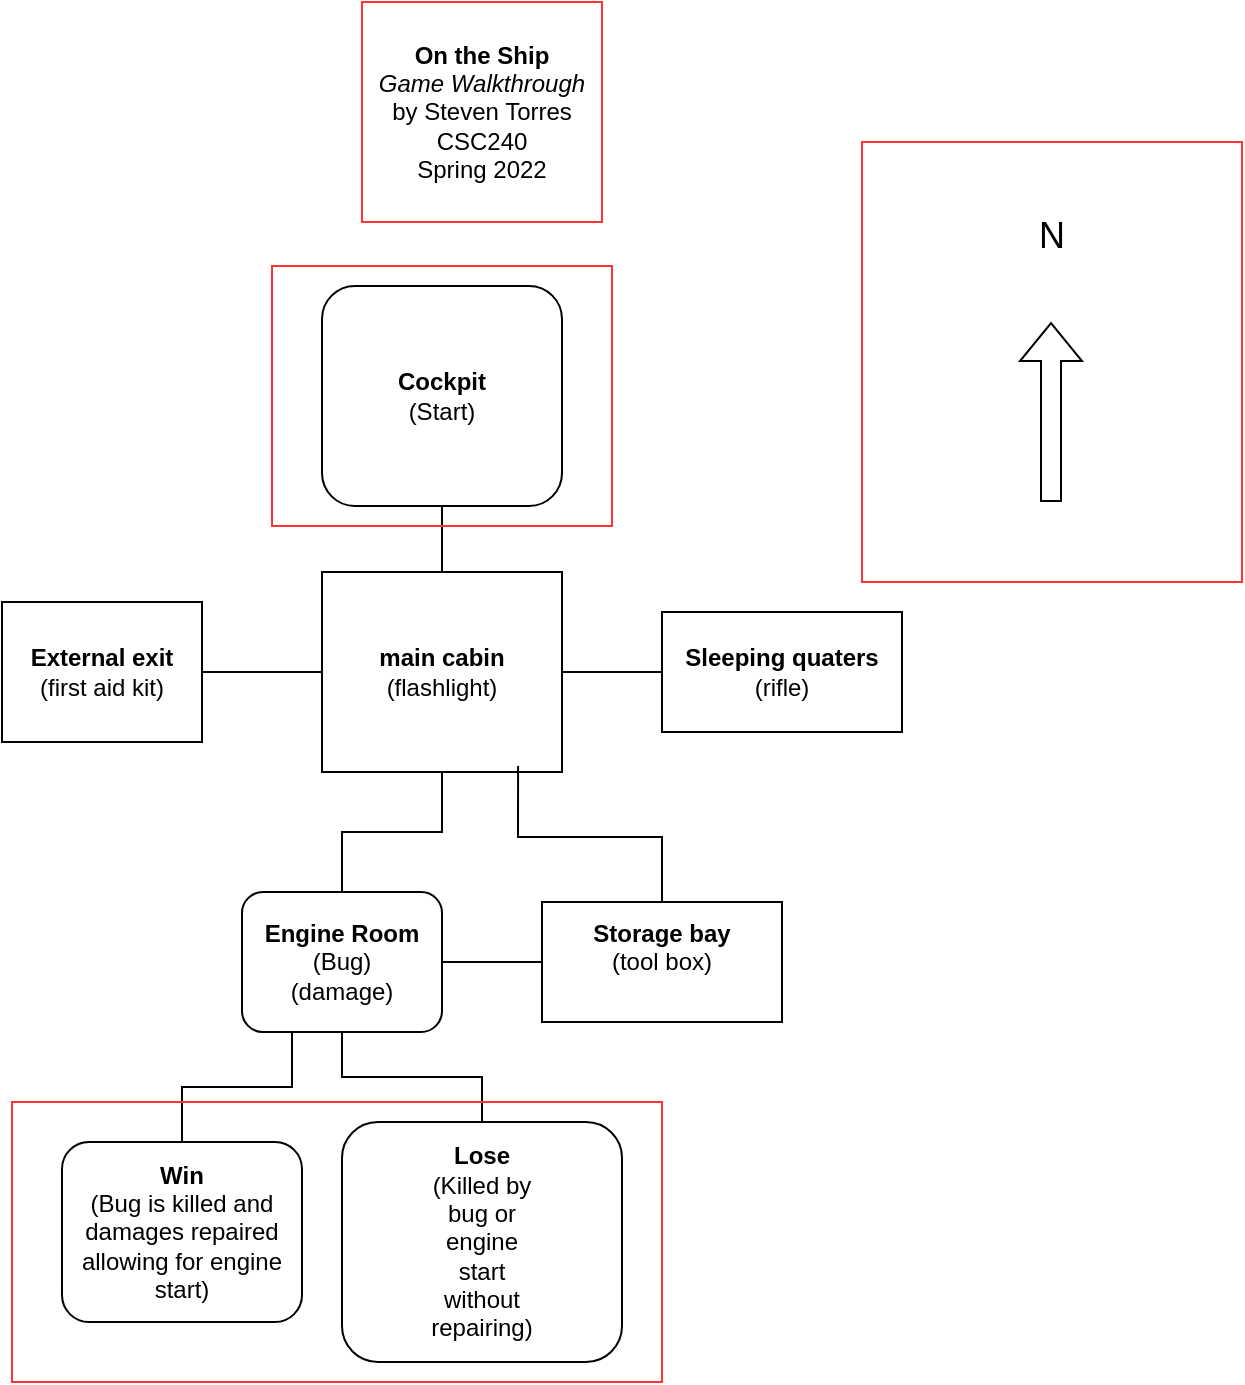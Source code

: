 <mxfile version="17.2.3" type="device"><diagram id="z0-k2eOMIfzjox1JOr4Q" name="Page-1"><mxGraphModel dx="782" dy="507" grid="1" gridSize="10" guides="1" tooltips="1" connect="1" arrows="1" fold="1" page="1" pageScale="1" pageWidth="850" pageHeight="1100" math="0" shadow="0"><root><mxCell id="0"/><mxCell id="1" parent="0"/><mxCell id="-Wpi-sMzCow2_a6ESnjC-40" value="" style="edgeStyle=orthogonalEdgeStyle;rounded=0;orthogonalLoop=1;jettySize=auto;html=1;endArrow=none;endFill=0;" parent="1" source="-Wpi-sMzCow2_a6ESnjC-2" target="-Wpi-sMzCow2_a6ESnjC-3" edge="1"><mxGeometry relative="1" as="geometry"/></mxCell><mxCell id="-Wpi-sMzCow2_a6ESnjC-2" value="&lt;div&gt;&lt;b&gt;Cockpit&lt;/b&gt;&lt;/div&gt;&lt;div&gt;(Start)&lt;br&gt;&lt;/div&gt;" style="rounded=1;whiteSpace=wrap;html=1;" parent="1" vertex="1"><mxGeometry x="350" y="162" width="120" height="110" as="geometry"/></mxCell><mxCell id="-Wpi-sMzCow2_a6ESnjC-3" value="&lt;div&gt;&lt;b&gt;main cabin&lt;/b&gt;&lt;/div&gt;&lt;div&gt;(flashlight)&lt;br&gt;&lt;/div&gt;" style="rounded=0;whiteSpace=wrap;html=1;" parent="1" vertex="1"><mxGeometry x="350" y="305" width="120" height="100" as="geometry"/></mxCell><mxCell id="-Wpi-sMzCow2_a6ESnjC-35" value="" style="edgeStyle=orthogonalEdgeStyle;rounded=0;orthogonalLoop=1;jettySize=auto;html=1;endArrow=none;endFill=0;" parent="1" source="-Wpi-sMzCow2_a6ESnjC-4" target="-Wpi-sMzCow2_a6ESnjC-3" edge="1"><mxGeometry relative="1" as="geometry"/></mxCell><mxCell id="-Wpi-sMzCow2_a6ESnjC-4" value="&lt;div&gt;&lt;b&gt;Sleeping quaters&lt;/b&gt;&lt;/div&gt;&lt;div&gt;(rifle)&lt;br&gt;&lt;/div&gt;" style="rounded=0;whiteSpace=wrap;html=1;" parent="1" vertex="1"><mxGeometry x="520" y="325" width="120" height="60" as="geometry"/></mxCell><mxCell id="-Wpi-sMzCow2_a6ESnjC-32" value="" style="edgeStyle=orthogonalEdgeStyle;rounded=0;orthogonalLoop=1;jettySize=auto;html=1;endArrow=none;endFill=0;" parent="1" source="-Wpi-sMzCow2_a6ESnjC-7" target="-Wpi-sMzCow2_a6ESnjC-17" edge="1"><mxGeometry relative="1" as="geometry"/></mxCell><mxCell id="-Wpi-sMzCow2_a6ESnjC-33" value="" style="edgeStyle=orthogonalEdgeStyle;rounded=0;orthogonalLoop=1;jettySize=auto;html=1;endArrow=none;endFill=0;entryX=0.817;entryY=0.97;entryDx=0;entryDy=0;entryPerimeter=0;" parent="1" source="-Wpi-sMzCow2_a6ESnjC-7" target="-Wpi-sMzCow2_a6ESnjC-3" edge="1"><mxGeometry relative="1" as="geometry"/></mxCell><mxCell id="-Wpi-sMzCow2_a6ESnjC-7" value="&lt;div&gt;&lt;b&gt;Storage bay&lt;/b&gt;&lt;/div&gt;&lt;div&gt;&lt;span&gt;(tool box)&lt;/span&gt;&lt;br&gt;&lt;/div&gt;&lt;div&gt;&lt;br&gt;&lt;/div&gt;" style="rounded=0;whiteSpace=wrap;html=1;" parent="1" vertex="1"><mxGeometry x="460" y="470" width="120" height="60" as="geometry"/></mxCell><mxCell id="-Wpi-sMzCow2_a6ESnjC-36" value="" style="edgeStyle=orthogonalEdgeStyle;rounded=0;orthogonalLoop=1;jettySize=auto;html=1;endArrow=none;endFill=0;" parent="1" source="-Wpi-sMzCow2_a6ESnjC-9" target="-Wpi-sMzCow2_a6ESnjC-3" edge="1"><mxGeometry relative="1" as="geometry"/></mxCell><mxCell id="-Wpi-sMzCow2_a6ESnjC-9" value="&lt;div&gt;&lt;b&gt;External exit&lt;/b&gt;&lt;/div&gt;&lt;div&gt;(first aid kit)&lt;br&gt;&lt;/div&gt;" style="rounded=0;whiteSpace=wrap;html=1;" parent="1" vertex="1"><mxGeometry x="190" y="320" width="100" height="70" as="geometry"/></mxCell><mxCell id="-Wpi-sMzCow2_a6ESnjC-34" value="" style="edgeStyle=orthogonalEdgeStyle;rounded=0;orthogonalLoop=1;jettySize=auto;html=1;endArrow=none;endFill=0;" parent="1" source="-Wpi-sMzCow2_a6ESnjC-17" target="-Wpi-sMzCow2_a6ESnjC-3" edge="1"><mxGeometry relative="1" as="geometry"/></mxCell><mxCell id="-Wpi-sMzCow2_a6ESnjC-17" value="&lt;div&gt;&lt;b&gt;Engine Room&lt;/b&gt;&lt;/div&gt;&lt;div&gt;(Bug)&lt;/div&gt;&lt;div&gt;(damage)&lt;br&gt;&lt;/div&gt;" style="rounded=1;whiteSpace=wrap;html=1;" parent="1" vertex="1"><mxGeometry x="310" y="465" width="100" height="70" as="geometry"/></mxCell><mxCell id="-Wpi-sMzCow2_a6ESnjC-30" value="" style="edgeStyle=orthogonalEdgeStyle;rounded=0;orthogonalLoop=1;jettySize=auto;html=1;entryX=0.25;entryY=1;entryDx=0;entryDy=0;endArrow=none;endFill=0;" parent="1" source="-Wpi-sMzCow2_a6ESnjC-20" target="-Wpi-sMzCow2_a6ESnjC-17" edge="1"><mxGeometry relative="1" as="geometry"><mxPoint x="320" y="540" as="targetPoint"/></mxGeometry></mxCell><mxCell id="-Wpi-sMzCow2_a6ESnjC-20" value="&lt;div&gt;&lt;b&gt;Win&lt;/b&gt;&lt;/div&gt;&lt;div&gt;(Bug is killed and damages repaired allowing for engine&lt;/div&gt;&lt;div&gt;start)&lt;br&gt;&lt;/div&gt;" style="rounded=1;whiteSpace=wrap;html=1;" parent="1" vertex="1"><mxGeometry x="220" y="590" width="120" height="90" as="geometry"/></mxCell><mxCell id="-Wpi-sMzCow2_a6ESnjC-31" value="" style="edgeStyle=orthogonalEdgeStyle;rounded=0;orthogonalLoop=1;jettySize=auto;html=1;endArrow=none;endFill=0;" parent="1" source="-Wpi-sMzCow2_a6ESnjC-21" target="-Wpi-sMzCow2_a6ESnjC-17" edge="1"><mxGeometry relative="1" as="geometry"/></mxCell><mxCell id="-Wpi-sMzCow2_a6ESnjC-21" value="&lt;blockquote&gt;&lt;div&gt;&lt;b&gt;Lose&lt;/b&gt;&lt;/div&gt;&lt;div&gt;(Killed by bug or engine start without repairing)&lt;br&gt;&lt;/div&gt;&lt;/blockquote&gt;" style="rounded=1;whiteSpace=wrap;html=1;" parent="1" vertex="1"><mxGeometry x="360" y="580" width="140" height="120" as="geometry"/></mxCell><mxCell id="-Wpi-sMzCow2_a6ESnjC-24" value="&lt;div&gt;&lt;b&gt;On the Ship&lt;/b&gt;&lt;/div&gt;&lt;div&gt;&lt;i&gt;Game Walkthrough&lt;/i&gt;&lt;/div&gt;&lt;div&gt;by Steven Torres&lt;/div&gt;&lt;div&gt;CSC240&lt;/div&gt;&lt;div&gt;Spring 2022&lt;br&gt;&lt;/div&gt;" style="rounded=0;whiteSpace=wrap;html=1;glass=0;strokeColor=#FF3333;fillColor=none;" parent="1" vertex="1"><mxGeometry x="370" y="20" width="120" height="110" as="geometry"/></mxCell><mxCell id="-Wpi-sMzCow2_a6ESnjC-25" value="" style="rounded=0;whiteSpace=wrap;html=1;glass=0;strokeColor=#FF3333;fillColor=none;" parent="1" vertex="1"><mxGeometry x="325" y="152" width="170" height="130" as="geometry"/></mxCell><mxCell id="-Wpi-sMzCow2_a6ESnjC-27" value="" style="rounded=0;whiteSpace=wrap;html=1;glass=0;strokeColor=#FF3333;fillColor=none;" parent="1" vertex="1"><mxGeometry x="195" y="570" width="325" height="140" as="geometry"/></mxCell><mxCell id="-Wpi-sMzCow2_a6ESnjC-41" value="" style="rounded=0;whiteSpace=wrap;html=1;glass=0;strokeColor=#FF3333;fillColor=none;" parent="1" vertex="1"><mxGeometry x="620" y="90" width="190" height="220" as="geometry"/></mxCell><mxCell id="-Wpi-sMzCow2_a6ESnjC-43" value="" style="shape=flexArrow;endArrow=classic;html=1;rounded=0;" parent="1" edge="1"><mxGeometry width="50" height="50" relative="1" as="geometry"><mxPoint x="714.5" y="270" as="sourcePoint"/><mxPoint x="714.5" y="180" as="targetPoint"/></mxGeometry></mxCell><mxCell id="-Wpi-sMzCow2_a6ESnjC-44" value="&lt;font style=&quot;font-size: 18px&quot;&gt;N&lt;/font&gt;" style="text;html=1;strokeColor=none;fillColor=none;align=center;verticalAlign=middle;whiteSpace=wrap;rounded=0;glass=0;" parent="1" vertex="1"><mxGeometry x="685" y="122" width="60" height="30" as="geometry"/></mxCell></root></mxGraphModel></diagram></mxfile>